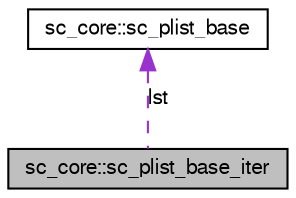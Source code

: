 digraph G
{
  edge [fontname="FreeSans",fontsize="10",labelfontname="FreeSans",labelfontsize="10"];
  node [fontname="FreeSans",fontsize="10",shape=record];
  Node1 [label="sc_core::sc_plist_base_iter",height=0.2,width=0.4,color="black", fillcolor="grey75", style="filled" fontcolor="black"];
  Node2 -> Node1 [dir=back,color="darkorchid3",fontsize="10",style="dashed",label="lst",fontname="FreeSans"];
  Node2 [label="sc_core::sc_plist_base",height=0.2,width=0.4,color="black", fillcolor="white", style="filled",URL="$a00147.html"];
}
